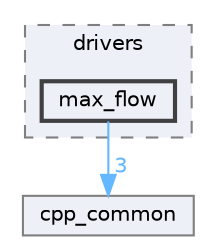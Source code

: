 digraph "max_flow"
{
 // LATEX_PDF_SIZE
  bgcolor="transparent";
  edge [fontname=Helvetica,fontsize=10,labelfontname=Helvetica,labelfontsize=10];
  node [fontname=Helvetica,fontsize=10,shape=box,height=0.2,width=0.4];
  compound=true
  subgraph clusterdir_4fe5cf12322eb0f9892753dc20f1484c {
    graph [ bgcolor="#edf0f7", pencolor="grey50", label="drivers", fontname=Helvetica,fontsize=10 style="filled,dashed", URL="dir_4fe5cf12322eb0f9892753dc20f1484c.html",tooltip=""]
  dir_8aeca0a2f543e1fc1460234d68ec3d92 [label="max_flow", fillcolor="#edf0f7", color="grey25", style="filled,bold", URL="dir_8aeca0a2f543e1fc1460234d68ec3d92.html",tooltip=""];
  }
  dir_f413d2883acb285bdeb0fac3ae939ed0 [label="cpp_common", fillcolor="#edf0f7", color="grey50", style="filled", URL="dir_f413d2883acb285bdeb0fac3ae939ed0.html",tooltip=""];
  dir_8aeca0a2f543e1fc1460234d68ec3d92->dir_f413d2883acb285bdeb0fac3ae939ed0 [headlabel="3", labeldistance=1.5 headhref="dir_000056_000036.html" href="dir_000056_000036.html" color="steelblue1" fontcolor="steelblue1"];
}
